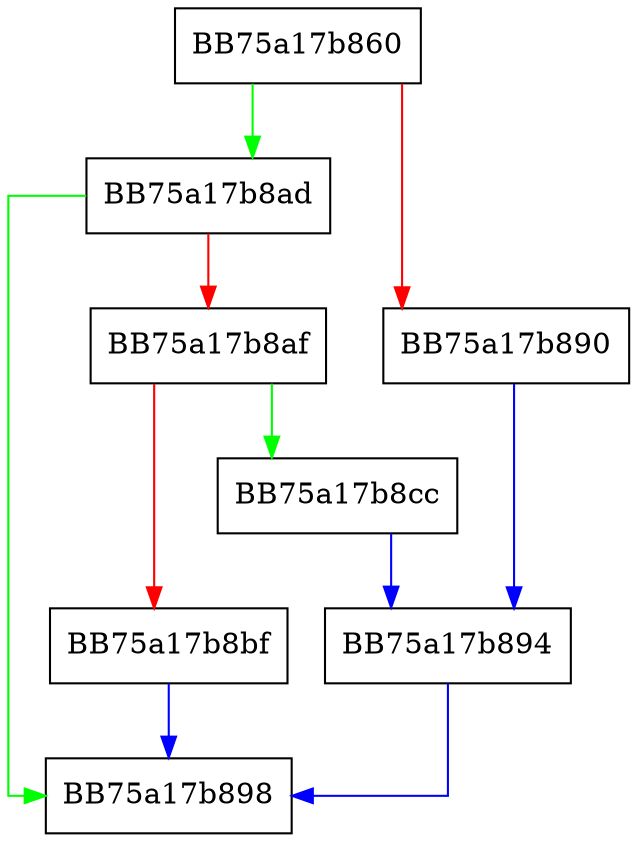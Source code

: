 digraph leave {
  node [shape="box"];
  graph [splines=ortho];
  BB75a17b860 -> BB75a17b8ad [color="green"];
  BB75a17b860 -> BB75a17b890 [color="red"];
  BB75a17b890 -> BB75a17b894 [color="blue"];
  BB75a17b894 -> BB75a17b898 [color="blue"];
  BB75a17b8ad -> BB75a17b898 [color="green"];
  BB75a17b8ad -> BB75a17b8af [color="red"];
  BB75a17b8af -> BB75a17b8cc [color="green"];
  BB75a17b8af -> BB75a17b8bf [color="red"];
  BB75a17b8bf -> BB75a17b898 [color="blue"];
  BB75a17b8cc -> BB75a17b894 [color="blue"];
}